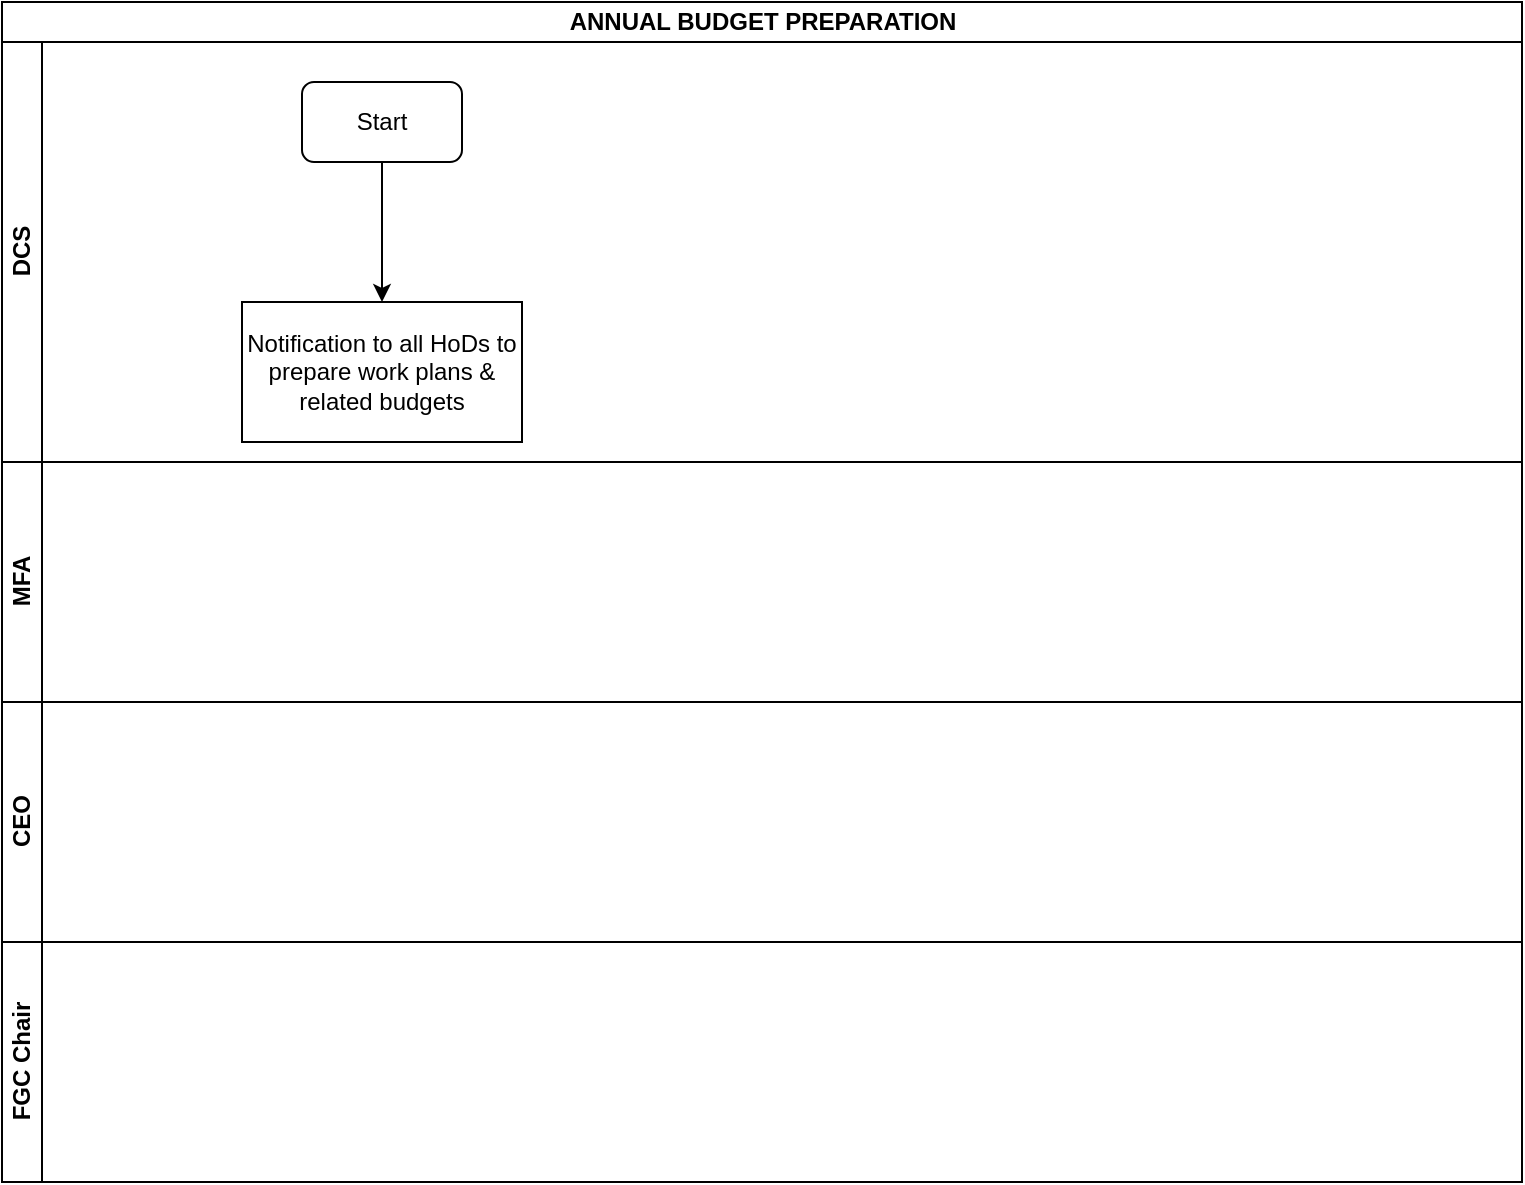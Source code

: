 <mxfile version="14.1.8" type="github">
  <diagram id="AvOmc6vkkhdGpk2Jk79S" name="Page-1">
    <mxGraphModel dx="1038" dy="547" grid="1" gridSize="10" guides="1" tooltips="1" connect="1" arrows="1" fold="1" page="1" pageScale="1" pageWidth="1169" pageHeight="827" math="0" shadow="0">
      <root>
        <mxCell id="0" />
        <mxCell id="1" parent="0" />
        <mxCell id="3HwEOPRvEottaWa8547o-1" value="ANNUAL BUDGET PREPARATION" style="swimlane;html=1;childLayout=stackLayout;resizeParent=1;resizeParentMax=0;horizontal=1;startSize=20;horizontalStack=0;" vertex="1" parent="1">
          <mxGeometry x="10" y="10" width="760" height="590" as="geometry" />
        </mxCell>
        <mxCell id="3HwEOPRvEottaWa8547o-2" value="DCS" style="swimlane;html=1;startSize=20;horizontal=0;" vertex="1" parent="3HwEOPRvEottaWa8547o-1">
          <mxGeometry y="20" width="760" height="210" as="geometry" />
        </mxCell>
        <mxCell id="3HwEOPRvEottaWa8547o-6" value="Start" style="rounded=1;whiteSpace=wrap;html=1;" vertex="1" parent="3HwEOPRvEottaWa8547o-2">
          <mxGeometry x="150" y="20" width="80" height="40" as="geometry" />
        </mxCell>
        <mxCell id="3HwEOPRvEottaWa8547o-9" value="Notification to all HoDs to prepare work plans &amp;amp; related budgets" style="rounded=0;whiteSpace=wrap;html=1;" vertex="1" parent="3HwEOPRvEottaWa8547o-2">
          <mxGeometry x="120" y="130" width="140" height="70" as="geometry" />
        </mxCell>
        <mxCell id="3HwEOPRvEottaWa8547o-8" value="" style="edgeStyle=orthogonalEdgeStyle;rounded=0;orthogonalLoop=1;jettySize=auto;html=1;" edge="1" parent="3HwEOPRvEottaWa8547o-2" source="3HwEOPRvEottaWa8547o-6" target="3HwEOPRvEottaWa8547o-9">
          <mxGeometry relative="1" as="geometry">
            <mxPoint x="190" y="130" as="targetPoint" />
          </mxGeometry>
        </mxCell>
        <mxCell id="3HwEOPRvEottaWa8547o-3" value="MFA" style="swimlane;html=1;startSize=20;horizontal=0;" vertex="1" parent="3HwEOPRvEottaWa8547o-1">
          <mxGeometry y="230" width="760" height="120" as="geometry" />
        </mxCell>
        <mxCell id="3HwEOPRvEottaWa8547o-4" value="CEO" style="swimlane;html=1;startSize=20;horizontal=0;" vertex="1" parent="3HwEOPRvEottaWa8547o-1">
          <mxGeometry y="350" width="760" height="120" as="geometry" />
        </mxCell>
        <mxCell id="3HwEOPRvEottaWa8547o-5" value="FGC Chair" style="swimlane;html=1;startSize=20;horizontal=0;" vertex="1" parent="3HwEOPRvEottaWa8547o-1">
          <mxGeometry y="470" width="760" height="120" as="geometry" />
        </mxCell>
      </root>
    </mxGraphModel>
  </diagram>
</mxfile>
